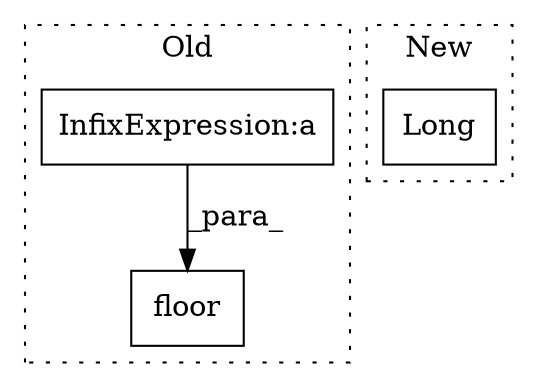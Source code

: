 digraph G {
subgraph cluster0 {
1 [label="floor" a="32" s="6641,6713" l="6,1" shape="box"];
3 [label="InfixExpression:a" a="27" s="6699" l="3" shape="box"];
label = "Old";
style="dotted";
}
subgraph cluster1 {
2 [label="Long" a="32" s="7299" l="6" shape="box"];
label = "New";
style="dotted";
}
3 -> 1 [label="_para_"];
}